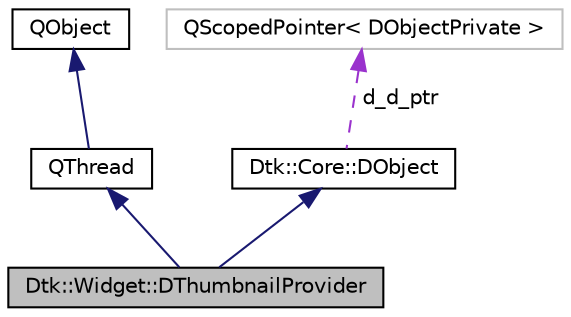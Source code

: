 digraph "Dtk::Widget::DThumbnailProvider"
{
  edge [fontname="Helvetica",fontsize="10",labelfontname="Helvetica",labelfontsize="10"];
  node [fontname="Helvetica",fontsize="10",shape=record];
  Node5 [label="Dtk::Widget::DThumbnailProvider",height=0.2,width=0.4,color="black", fillcolor="grey75", style="filled", fontcolor="black"];
  Node6 -> Node5 [dir="back",color="midnightblue",fontsize="10",style="solid",fontname="Helvetica"];
  Node6 [label="QThread",height=0.2,width=0.4,color="black", fillcolor="white", style="filled",URL="/home/xmuli/project/dtk/tags/qtcore.tags$qthread.html"];
  Node7 -> Node6 [dir="back",color="midnightblue",fontsize="10",style="solid",fontname="Helvetica"];
  Node7 [label="QObject",height=0.2,width=0.4,color="black", fillcolor="white", style="filled",URL="/home/xmuli/project/dtk/tags/qtcore.tags$qobject.html"];
  Node8 -> Node5 [dir="back",color="midnightblue",fontsize="10",style="solid",fontname="Helvetica"];
  Node8 [label="Dtk::Core::DObject",height=0.2,width=0.4,color="black", fillcolor="white", style="filled",URL="$class_dtk_1_1_core_1_1_d_object.html",tooltip="deepin-tool-kit 中所有公开类的祖先类。 "];
  Node9 -> Node8 [dir="back",color="darkorchid3",fontsize="10",style="dashed",label=" d_d_ptr" ,fontname="Helvetica"];
  Node9 [label="QScopedPointer\< DObjectPrivate \>",height=0.2,width=0.4,color="grey75", fillcolor="white", style="filled"];
}
